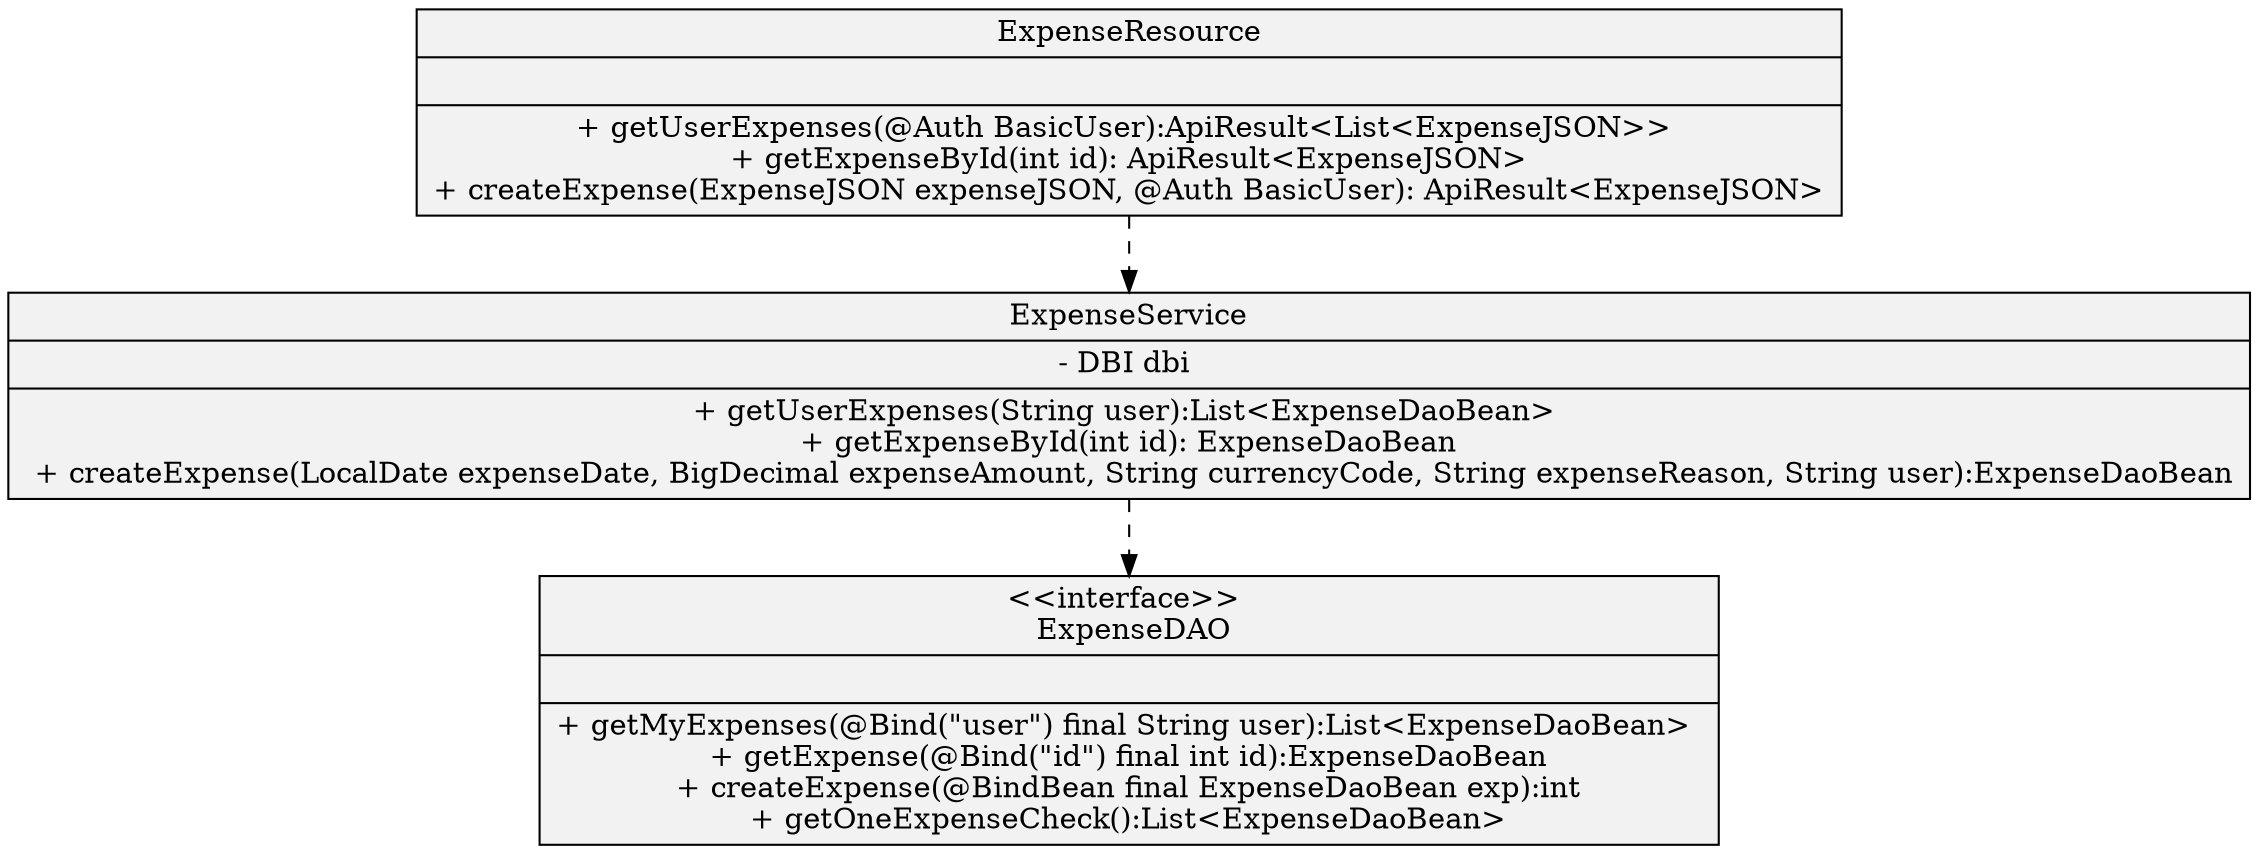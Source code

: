 digraph hierarchy {

node[shape=record,style=filled,fillcolor=gray95]

1[label = "{ExpenseResource||+ getUserExpenses(@Auth BasicUser):ApiResult\<List\<ExpenseJSON\>\> \n 
								+ getExpenseById(int id): ApiResult\<ExpenseJSON\> \n
								+ createExpense(ExpenseJSON expenseJSON, @Auth BasicUser): ApiResult\<ExpenseJSON\> }"]
2[label = "{ExpenseService|- DBI dbi \n 
						  |+ getUserExpenses(String user):List\<ExpenseDaoBean\> \n
						   + getExpenseById(int id): ExpenseDaoBean \n
						   + createExpense(LocalDate expenseDate, BigDecimal expenseAmount, String currencyCode, String expenseReason, String user):ExpenseDaoBean }"]
						   
3[label = "{\<\<interface\>\> \n ExpenseDAO||+ getMyExpenses(@Bind(\"user\") final String user):List\<ExpenseDaoBean\> \n 
						   + getExpense(@Bind(\"id\") final int id):ExpenseDaoBean \n
					       + createExpense(@BindBean final ExpenseDaoBean exp):int \n
							+ getOneExpenseCheck():List\<ExpenseDaoBean\> }"]


1->2 [arrowType=open, style=dashed]
2->3 [arrowType=open, style=dashed]



}